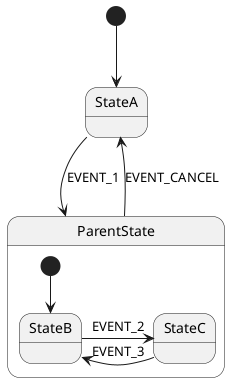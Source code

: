@startuml

[*] --> StateA
StateA --> ParentState: EVENT_1
ParentState --> StateA: EVENT_CANCEL

state ParentState {
    [*] --> StateB
    StateB -right-> StateC: EVENT_2
    StateC -left-> StateB: EVENT_3
}

@enduml